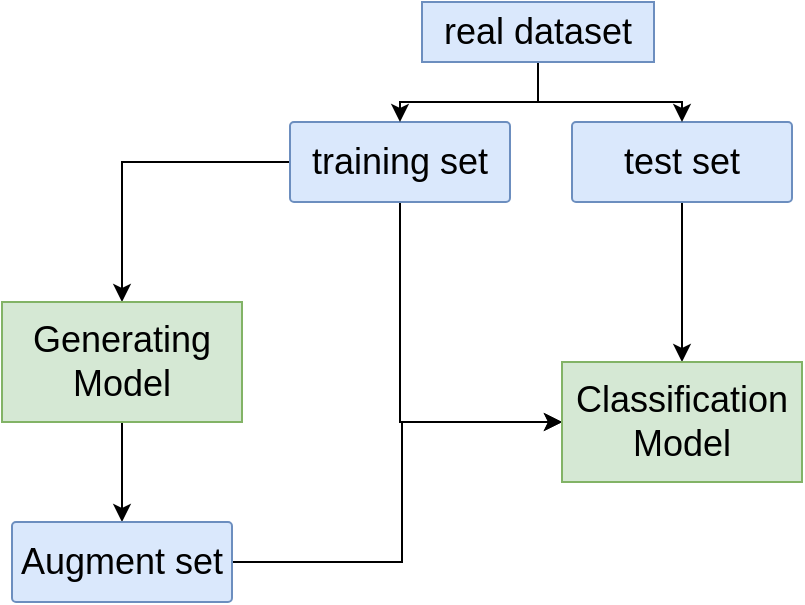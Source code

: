 <mxfile version="20.5.3" type="github">
  <diagram id="prtHgNgQTEPvFCAcTncT" name="Page-1">
    <mxGraphModel dx="670" dy="433" grid="1" gridSize="10" guides="1" tooltips="1" connect="1" arrows="1" fold="1" page="1" pageScale="1" pageWidth="827" pageHeight="1169" math="0" shadow="0">
      <root>
        <mxCell id="0" />
        <mxCell id="1" parent="0" />
        <mxCell id="SNiGRXwPcBf7Ug7YYd5D-6" style="edgeStyle=orthogonalEdgeStyle;rounded=0;orthogonalLoop=1;jettySize=auto;html=1;entryX=0;entryY=0.5;entryDx=0;entryDy=0;fontFamily=Helvetica;fontSize=18;exitX=0.5;exitY=1;exitDx=0;exitDy=0;" edge="1" parent="1" source="SNiGRXwPcBf7Ug7YYd5D-1" target="SNiGRXwPcBf7Ug7YYd5D-5">
          <mxGeometry relative="1" as="geometry" />
        </mxCell>
        <mxCell id="SNiGRXwPcBf7Ug7YYd5D-12" style="edgeStyle=orthogonalEdgeStyle;rounded=0;orthogonalLoop=1;jettySize=auto;html=1;entryX=0.5;entryY=0;entryDx=0;entryDy=0;fontFamily=Helvetica;fontSize=18;" edge="1" parent="1" source="SNiGRXwPcBf7Ug7YYd5D-1" target="SNiGRXwPcBf7Ug7YYd5D-3">
          <mxGeometry relative="1" as="geometry" />
        </mxCell>
        <mxCell id="SNiGRXwPcBf7Ug7YYd5D-1" value="&lt;font style=&quot;font-size: 18px;&quot;&gt;training set&lt;/font&gt;" style="rounded=1;whiteSpace=wrap;html=1;arcSize=5;align=center;fontFamily=Helvetica;fillColor=#dae8fc;strokeColor=#6c8ebf;" vertex="1" parent="1">
          <mxGeometry x="304" y="80" width="110" height="40" as="geometry" />
        </mxCell>
        <mxCell id="SNiGRXwPcBf7Ug7YYd5D-8" style="edgeStyle=orthogonalEdgeStyle;rounded=0;orthogonalLoop=1;jettySize=auto;html=1;entryX=0.5;entryY=0;entryDx=0;entryDy=0;fontFamily=Helvetica;fontSize=18;" edge="1" parent="1" source="SNiGRXwPcBf7Ug7YYd5D-2" target="SNiGRXwPcBf7Ug7YYd5D-5">
          <mxGeometry relative="1" as="geometry" />
        </mxCell>
        <mxCell id="SNiGRXwPcBf7Ug7YYd5D-2" value="&lt;font style=&quot;font-size: 18px;&quot;&gt;test set&lt;/font&gt;" style="rounded=1;whiteSpace=wrap;html=1;arcSize=5;fillColor=#dae8fc;strokeColor=#6c8ebf;" vertex="1" parent="1">
          <mxGeometry x="445" y="80" width="110" height="40" as="geometry" />
        </mxCell>
        <mxCell id="SNiGRXwPcBf7Ug7YYd5D-9" style="edgeStyle=orthogonalEdgeStyle;rounded=0;orthogonalLoop=1;jettySize=auto;html=1;entryX=0.5;entryY=0;entryDx=0;entryDy=0;fontFamily=Helvetica;fontSize=18;" edge="1" parent="1" source="SNiGRXwPcBf7Ug7YYd5D-3" target="SNiGRXwPcBf7Ug7YYd5D-4">
          <mxGeometry relative="1" as="geometry" />
        </mxCell>
        <mxCell id="SNiGRXwPcBf7Ug7YYd5D-3" value="Generating Model" style="rounded=0;whiteSpace=wrap;html=1;fontFamily=Helvetica;fontSize=18;fillColor=#d5e8d4;strokeColor=#82b366;" vertex="1" parent="1">
          <mxGeometry x="160" y="170" width="120" height="60" as="geometry" />
        </mxCell>
        <mxCell id="SNiGRXwPcBf7Ug7YYd5D-7" style="edgeStyle=orthogonalEdgeStyle;rounded=0;orthogonalLoop=1;jettySize=auto;html=1;entryX=0;entryY=0.5;entryDx=0;entryDy=0;fontFamily=Helvetica;fontSize=18;" edge="1" parent="1" source="SNiGRXwPcBf7Ug7YYd5D-4" target="SNiGRXwPcBf7Ug7YYd5D-5">
          <mxGeometry relative="1" as="geometry">
            <Array as="points">
              <mxPoint x="360" y="300" />
              <mxPoint x="360" y="230" />
            </Array>
          </mxGeometry>
        </mxCell>
        <mxCell id="SNiGRXwPcBf7Ug7YYd5D-4" value="&lt;font style=&quot;font-size: 18px;&quot;&gt;Augment set&lt;/font&gt;" style="rounded=1;whiteSpace=wrap;html=1;arcSize=5;align=center;fontFamily=Helvetica;fillColor=#dae8fc;strokeColor=#6c8ebf;" vertex="1" parent="1">
          <mxGeometry x="165" y="280" width="110" height="40" as="geometry" />
        </mxCell>
        <mxCell id="SNiGRXwPcBf7Ug7YYd5D-5" value="Classification&lt;br&gt;Model" style="rounded=0;whiteSpace=wrap;html=1;fontFamily=Helvetica;fontSize=18;fillColor=#d5e8d4;strokeColor=#82b366;" vertex="1" parent="1">
          <mxGeometry x="440" y="200" width="120" height="60" as="geometry" />
        </mxCell>
        <mxCell id="SNiGRXwPcBf7Ug7YYd5D-14" style="edgeStyle=orthogonalEdgeStyle;rounded=0;orthogonalLoop=1;jettySize=auto;html=1;entryX=0.5;entryY=0;entryDx=0;entryDy=0;fontFamily=Helvetica;fontSize=18;" edge="1" parent="1" source="SNiGRXwPcBf7Ug7YYd5D-13" target="SNiGRXwPcBf7Ug7YYd5D-1">
          <mxGeometry relative="1" as="geometry" />
        </mxCell>
        <mxCell id="SNiGRXwPcBf7Ug7YYd5D-15" style="edgeStyle=orthogonalEdgeStyle;rounded=0;orthogonalLoop=1;jettySize=auto;html=1;fontFamily=Helvetica;fontSize=18;" edge="1" parent="1" source="SNiGRXwPcBf7Ug7YYd5D-13" target="SNiGRXwPcBf7Ug7YYd5D-2">
          <mxGeometry relative="1" as="geometry" />
        </mxCell>
        <mxCell id="SNiGRXwPcBf7Ug7YYd5D-13" value="real dataset" style="rounded=0;whiteSpace=wrap;html=1;fontFamily=Helvetica;fontSize=18;fillColor=#dae8fc;strokeColor=#6c8ebf;" vertex="1" parent="1">
          <mxGeometry x="370" y="20" width="116" height="30" as="geometry" />
        </mxCell>
      </root>
    </mxGraphModel>
  </diagram>
</mxfile>
